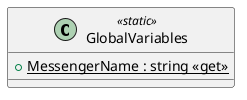 @startuml
class GlobalVariables <<static>> {
    + {static} MessengerName : string <<get>>
}
@enduml
